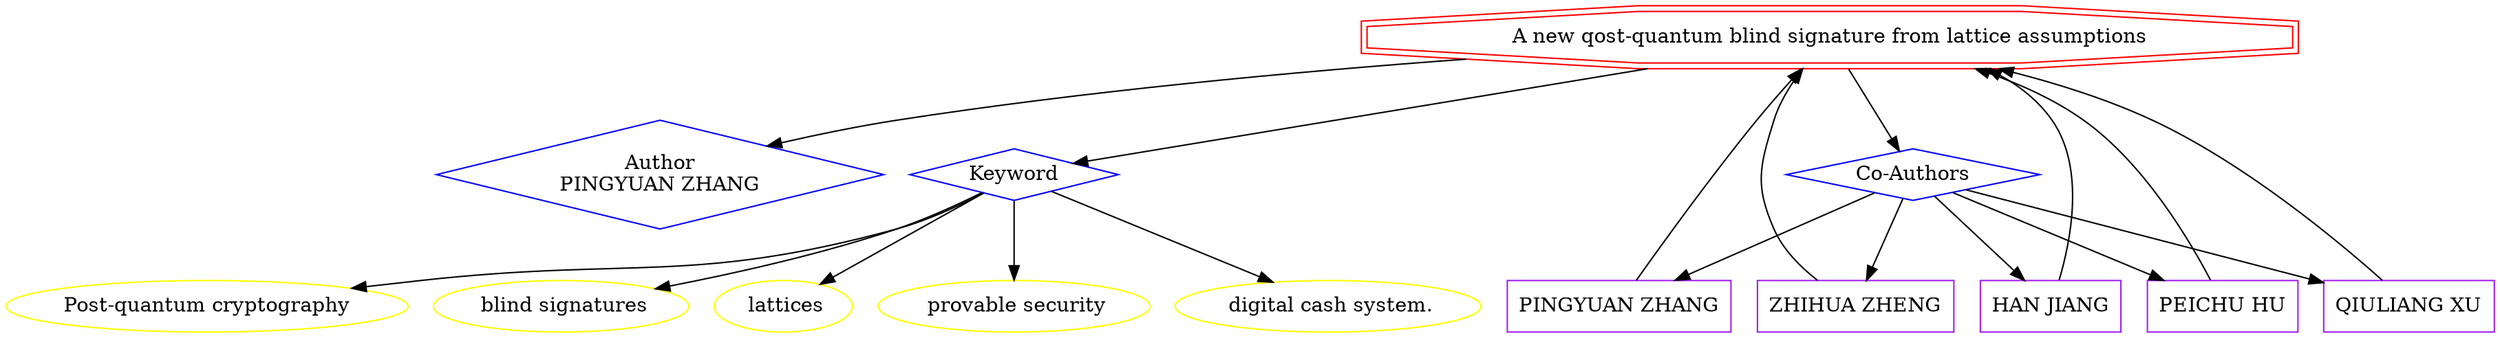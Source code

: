 strict digraph mind_mapPINGYUANZHANG2018 {
	node [color=red shape=doubleoctagon]
	"A new qost-quantum blind signature from lattice assumptions"
	node [color=blue shape=diamond]
	"Author
PINGYUAN ZHANG"
	Keyword
	"A new qost-quantum blind signature from lattice assumptions" -> "Author
PINGYUAN ZHANG"
	"A new qost-quantum blind signature from lattice assumptions" -> Keyword
	"A new qost-quantum blind signature from lattice assumptions" -> "Co-Authors"
	node [color=yellow shape=ellipse]
	"Post-quantum cryptography"
	Keyword -> "Post-quantum cryptography"
	" blind signatures"
	Keyword -> " blind signatures"
	" lattices"
	Keyword -> " lattices"
	" provable security"
	Keyword -> " provable security"
	" digital cash system."
	Keyword -> " digital cash system."
	node [color=purple shape=rectangle]
	"Co-Authors" -> "PINGYUAN ZHANG"
	"Co-Authors" -> "ZHIHUA ZHENG"
	"Co-Authors" -> "HAN JIANG"
	"Co-Authors" -> "PEICHU HU"
	"Co-Authors" -> "QIULIANG XU"
	node [color=blue shape=octagon]
	"PINGYUAN ZHANG" -> "A new qost-quantum blind signature from lattice assumptions"
	"ZHIHUA ZHENG" -> "A new qost-quantum blind signature from lattice assumptions"
	"HAN JIANG" -> "A new qost-quantum blind signature from lattice assumptions"
	"PEICHU HU" -> "A new qost-quantum blind signature from lattice assumptions"
	"QIULIANG XU" -> "A new qost-quantum blind signature from lattice assumptions"
}
